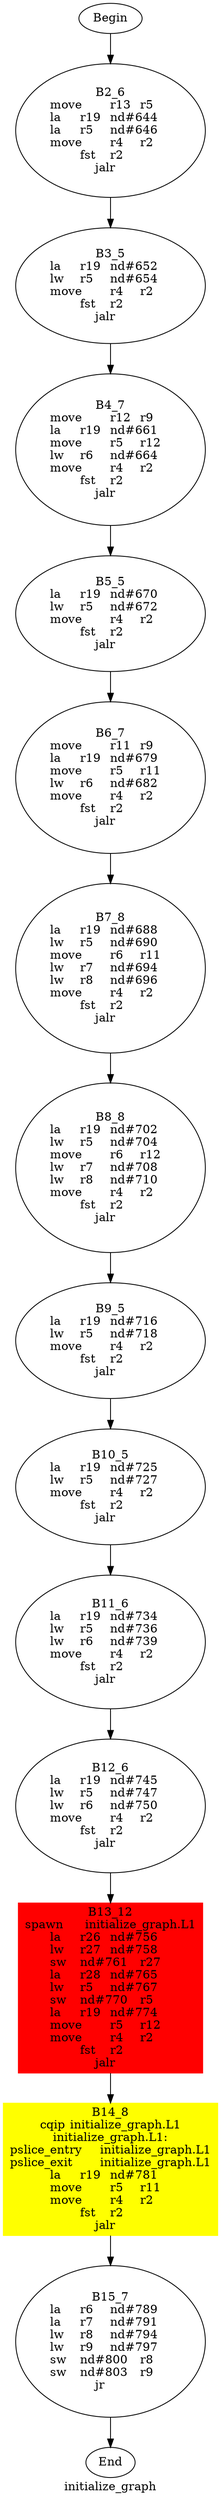digraph G{
	label = "initialize_graph"	style = "dashed";
	color = purple;
	Node0 [label = "Begin"];
	Node0 -> {Node2 }
	Node1 [label = "End"];
	Node1 -> {}
	Node2 [label = "B2_6\nmove	r13	r5	\nla	r19	nd#644	\nla	r5	nd#646	\nmove	r4	r2	\nfst	r2	\njalr	\n"];
	Node2 -> {Node3 }
	Node3 [label = "B3_5\nla	r19	nd#652	\nlw	r5	nd#654	\nmove	r4	r2	\nfst	r2	\njalr	\n"];
	Node3 -> {Node4 }
	Node4 [label = "B4_7\nmove	r12	r9	\nla	r19	nd#661	\nmove	r5	r12	\nlw	r6	nd#664	\nmove	r4	r2	\nfst	r2	\njalr	\n"];
	Node4 -> {Node5 }
	Node5 [label = "B5_5\nla	r19	nd#670	\nlw	r5	nd#672	\nmove	r4	r2	\nfst	r2	\njalr	\n"];
	Node5 -> {Node6 }
	Node6 [label = "B6_7\nmove	r11	r9	\nla	r19	nd#679	\nmove	r5	r11	\nlw	r6	nd#682	\nmove	r4	r2	\nfst	r2	\njalr	\n"];
	Node6 -> {Node7 }
	Node7 [label = "B7_8\nla	r19	nd#688	\nlw	r5	nd#690	\nmove	r6	r11	\nlw	r7	nd#694	\nlw	r8	nd#696	\nmove	r4	r2	\nfst	r2	\njalr	\n"];
	Node7 -> {Node8 }
	Node8 [label = "B8_8\nla	r19	nd#702	\nlw	r5	nd#704	\nmove	r6	r12	\nlw	r7	nd#708	\nlw	r8	nd#710	\nmove	r4	r2	\nfst	r2	\njalr	\n"];
	Node8 -> {Node9 }
	Node9 [label = "B9_5\nla	r19	nd#716	\nlw	r5	nd#718	\nmove	r4	r2	\nfst	r2	\njalr	\n"];
	Node9 -> {Node10 }
	Node10 [label = "B10_5\nla	r19	nd#725	\nlw	r5	nd#727	\nmove	r4	r2	\nfst	r2	\njalr	\n"];
	Node10 -> {Node11 }
	Node11 [label = "B11_6\nla	r19	nd#734	\nlw	r5	nd#736	\nlw	r6	nd#739	\nmove	r4	r2	\nfst	r2	\njalr	\n"];
	Node11 -> {Node12 }
	Node12 [label = "B12_6\nla	r19	nd#745	\nlw	r5	nd#747	\nlw	r6	nd#750	\nmove	r4	r2	\nfst	r2	\njalr	\n"];
	Node12 -> {Node13 }
	Node13 [label = "B13_12\nspawn	initialize_graph.L1\nla	r26	nd#756	\nlw	r27	nd#758	\nsw	nd#761	r27	\nla	r28	nd#765	\nlw	r5	nd#767	\nsw	nd#770	r5	\nla	r19	nd#774	\nmove	r5	r12	\nmove	r4	r2	\nfst	r2	\njalr	\n"];
	Node13 -> {Node14 }
	Node14 [label = "B14_8\ncqip	initialize_graph.L1\ninitialize_graph.L1:\npslice_entry	initialize_graph.L1\npslice_exit	initialize_graph.L1\nla	r19	nd#781	\nmove	r5	r11	\nmove	r4	r2	\nfst	r2	\njalr	\n"];
	Node14 -> {Node15 }
	Node15 [label = "B15_7\nla	r6	nd#789	\nla	r7	nd#791	\nlw	r8	nd#794	\nlw	r9	nd#797	\nsw	nd#800	r8	\nsw	nd#803	r9	\njr	\n"];
	Node15 -> {Node1 }
	Node13 [shape = box ,style=filled ,color=red];
	Node14 [shape = polygon ,style=filled ,color=yellow];
}
